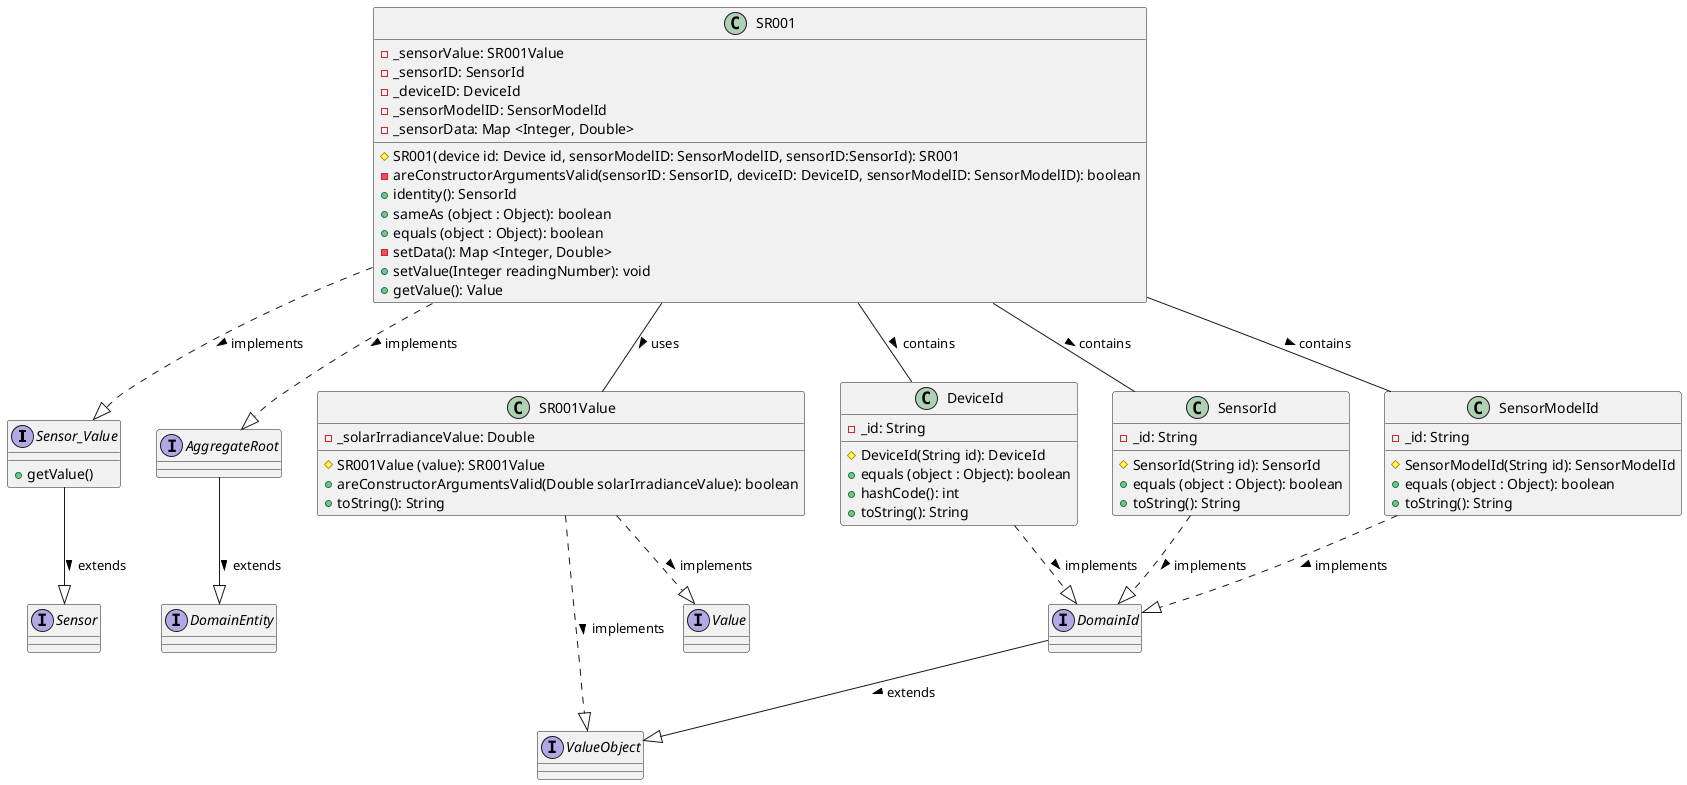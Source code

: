 @startuml
'https://plantuml.com/class-diagram

Sensor_Value --|> Sensor : extends >
DomainId --|> ValueObject : extends >
SR001 ..|> Sensor_Value : implements >
SR001 ..|> AggregateRoot : implements >
SR001Value ..|> ValueObject : implements >
SR001Value ..|> Value : implements >
DeviceId ..|> DomainId : implements >
SensorId ..|> DomainId : implements >
SensorModelId ..|> DomainId : implements >
SR001 -- SR001Value : uses >
SR001 -- DeviceId : contains >
SR001 -- SensorId : contains >
SR001 -- SensorModelId : contains >
AggregateRoot --|> DomainEntity : extends >

interface DomainEntity{
}

interface ValueObject{
}

interface DomainId {
}

interface Sensor{
}

interface Sensor_Value{
+ getValue()
}

interface AggregateRoot{
}

interface Value{
}

class SR001{
- _sensorValue: SR001Value
- _sensorID: SensorId
- _deviceID: DeviceId
- _sensorModelID: SensorModelId
- _sensorData: Map <Integer, Double>

# SR001(device id: Device id, sensorModelID: SensorModelID, sensorID:SensorId): SR001
- areConstructorArgumentsValid(sensorID: SensorID, deviceID: DeviceID, sensorModelID: SensorModelID): boolean
+ identity(): SensorId
+ sameAs (object : Object): boolean
+ equals (object : Object): boolean
- setData(): Map <Integer, Double>
+ setValue(Integer readingNumber): void
+ getValue(): Value
}


class SR001Value {

- _solarIrradianceValue: Double
# SR001Value (value): SR001Value
+ areConstructorArgumentsValid(Double solarIrradianceValue): boolean
+ toString(): String
}

class DeviceId{
- _id: String
# DeviceId(String id): DeviceId
+ equals (object : Object): boolean
+ hashCode(): int
+ toString(): String
}

class SensorModelId{
- _id: String
# SensorModelId(String id): SensorModelId
+ equals (object : Object): boolean
+ toString(): String
}

class SensorId{
- _id: String
# SensorId(String id): SensorId
+ equals (object : Object): boolean
+ toString(): String
}


@enduml